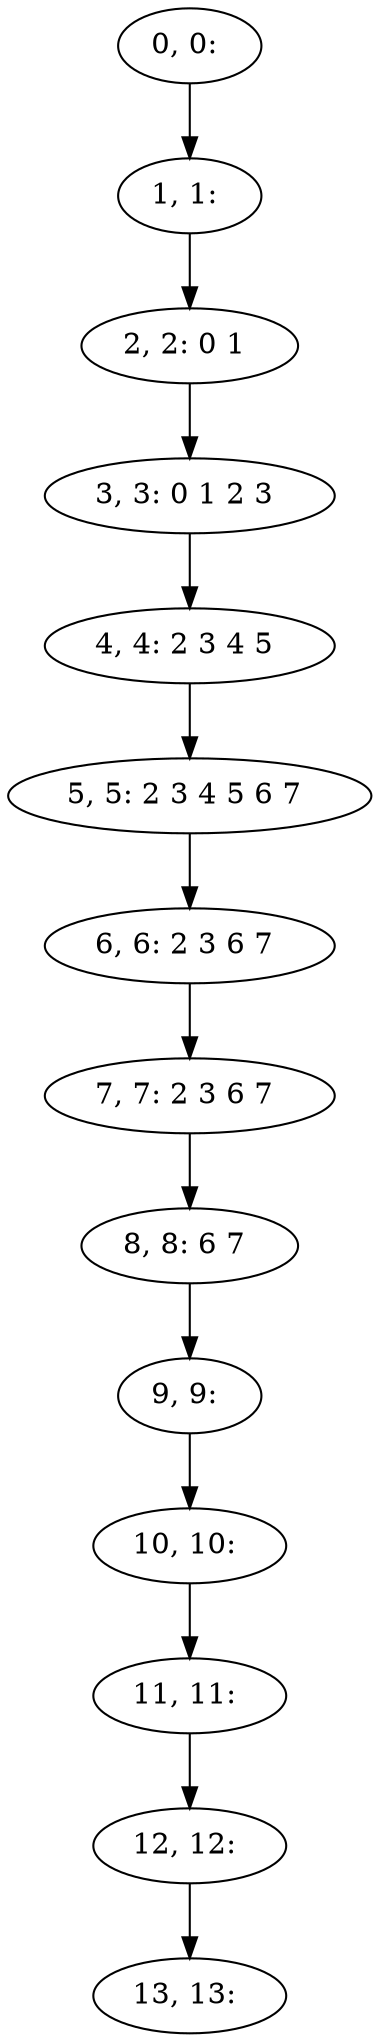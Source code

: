 digraph G {
0[label="0, 0: "];
1[label="1, 1: "];
2[label="2, 2: 0 1 "];
3[label="3, 3: 0 1 2 3 "];
4[label="4, 4: 2 3 4 5 "];
5[label="5, 5: 2 3 4 5 6 7 "];
6[label="6, 6: 2 3 6 7 "];
7[label="7, 7: 2 3 6 7 "];
8[label="8, 8: 6 7 "];
9[label="9, 9: "];
10[label="10, 10: "];
11[label="11, 11: "];
12[label="12, 12: "];
13[label="13, 13: "];
0->1 ;
1->2 ;
2->3 ;
3->4 ;
4->5 ;
5->6 ;
6->7 ;
7->8 ;
8->9 ;
9->10 ;
10->11 ;
11->12 ;
12->13 ;
}
